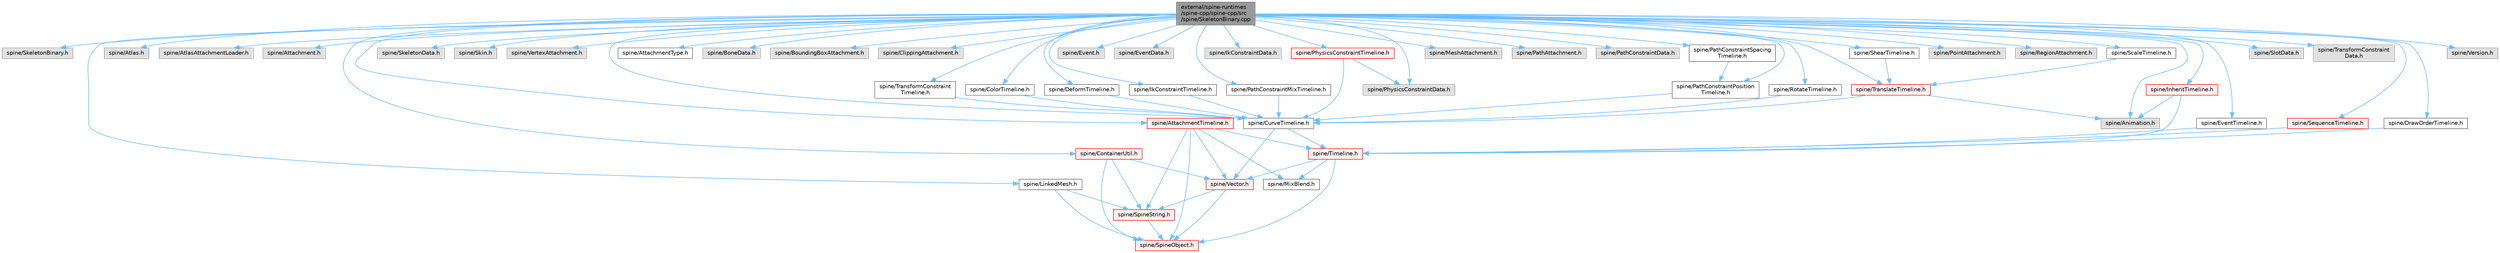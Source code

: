 digraph "external/spine-runtimes/spine-cpp/spine-cpp/src/spine/SkeletonBinary.cpp"
{
 // LATEX_PDF_SIZE
  bgcolor="transparent";
  edge [fontname=Helvetica,fontsize=10,labelfontname=Helvetica,labelfontsize=10];
  node [fontname=Helvetica,fontsize=10,shape=box,height=0.2,width=0.4];
  Node1 [id="Node000001",label="external/spine-runtimes\l/spine-cpp/spine-cpp/src\l/spine/SkeletonBinary.cpp",height=0.2,width=0.4,color="gray40", fillcolor="grey60", style="filled", fontcolor="black",tooltip=" "];
  Node1 -> Node2 [id="edge1_Node000001_Node000002",color="steelblue1",style="solid",tooltip=" "];
  Node2 [id="Node000002",label="spine/SkeletonBinary.h",height=0.2,width=0.4,color="grey60", fillcolor="#E0E0E0", style="filled",tooltip=" "];
  Node1 -> Node3 [id="edge2_Node000001_Node000003",color="steelblue1",style="solid",tooltip=" "];
  Node3 [id="Node000003",label="spine/Animation.h",height=0.2,width=0.4,color="grey60", fillcolor="#E0E0E0", style="filled",tooltip=" "];
  Node1 -> Node4 [id="edge3_Node000001_Node000004",color="steelblue1",style="solid",tooltip=" "];
  Node4 [id="Node000004",label="spine/Atlas.h",height=0.2,width=0.4,color="grey60", fillcolor="#E0E0E0", style="filled",tooltip=" "];
  Node1 -> Node5 [id="edge4_Node000001_Node000005",color="steelblue1",style="solid",tooltip=" "];
  Node5 [id="Node000005",label="spine/AtlasAttachmentLoader.h",height=0.2,width=0.4,color="grey60", fillcolor="#E0E0E0", style="filled",tooltip=" "];
  Node1 -> Node6 [id="edge5_Node000001_Node000006",color="steelblue1",style="solid",tooltip=" "];
  Node6 [id="Node000006",label="spine/Attachment.h",height=0.2,width=0.4,color="grey60", fillcolor="#E0E0E0", style="filled",tooltip=" "];
  Node1 -> Node7 [id="edge6_Node000001_Node000007",color="steelblue1",style="solid",tooltip=" "];
  Node7 [id="Node000007",label="spine/CurveTimeline.h",height=0.2,width=0.4,color="grey40", fillcolor="white", style="filled",URL="$_curve_timeline_8h.html",tooltip=" "];
  Node7 -> Node8 [id="edge7_Node000007_Node000008",color="steelblue1",style="solid",tooltip=" "];
  Node8 [id="Node000008",label="spine/Timeline.h",height=0.2,width=0.4,color="red", fillcolor="#FFF0F0", style="filled",URL="$_timeline_8h.html",tooltip=" "];
  Node8 -> Node11 [id="edge8_Node000008_Node000011",color="steelblue1",style="solid",tooltip=" "];
  Node11 [id="Node000011",label="spine/Vector.h",height=0.2,width=0.4,color="red", fillcolor="#FFF0F0", style="filled",URL="$external_2spine-runtimes_2spine-cpp_2spine-cpp_2include_2spine_2vector_8h.html",tooltip=" "];
  Node11 -> Node13 [id="edge9_Node000011_Node000013",color="steelblue1",style="solid",tooltip=" "];
  Node13 [id="Node000013",label="spine/SpineObject.h",height=0.2,width=0.4,color="red", fillcolor="#FFF0F0", style="filled",URL="$_spine_object_8h.html",tooltip=" "];
  Node11 -> Node16 [id="edge10_Node000011_Node000016",color="steelblue1",style="solid",tooltip=" "];
  Node16 [id="Node000016",label="spine/SpineString.h",height=0.2,width=0.4,color="red", fillcolor="#FFF0F0", style="filled",URL="$_spine_string_8h.html",tooltip=" "];
  Node16 -> Node13 [id="edge11_Node000016_Node000013",color="steelblue1",style="solid",tooltip=" "];
  Node8 -> Node166 [id="edge12_Node000008_Node000166",color="steelblue1",style="solid",tooltip=" "];
  Node166 [id="Node000166",label="spine/MixBlend.h",height=0.2,width=0.4,color="grey40", fillcolor="white", style="filled",URL="$_mix_blend_8h.html",tooltip=" "];
  Node8 -> Node13 [id="edge13_Node000008_Node000013",color="steelblue1",style="solid",tooltip=" "];
  Node7 -> Node11 [id="edge14_Node000007_Node000011",color="steelblue1",style="solid",tooltip=" "];
  Node1 -> Node169 [id="edge15_Node000001_Node000169",color="steelblue1",style="solid",tooltip=" "];
  Node169 [id="Node000169",label="spine/LinkedMesh.h",height=0.2,width=0.4,color="grey40", fillcolor="white", style="filled",URL="$_linked_mesh_8h.html",tooltip=" "];
  Node169 -> Node13 [id="edge16_Node000169_Node000013",color="steelblue1",style="solid",tooltip=" "];
  Node169 -> Node16 [id="edge17_Node000169_Node000016",color="steelblue1",style="solid",tooltip=" "];
  Node1 -> Node170 [id="edge18_Node000001_Node000170",color="steelblue1",style="solid",tooltip=" "];
  Node170 [id="Node000170",label="spine/SkeletonData.h",height=0.2,width=0.4,color="grey60", fillcolor="#E0E0E0", style="filled",tooltip=" "];
  Node1 -> Node171 [id="edge19_Node000001_Node000171",color="steelblue1",style="solid",tooltip=" "];
  Node171 [id="Node000171",label="spine/Skin.h",height=0.2,width=0.4,color="grey60", fillcolor="#E0E0E0", style="filled",tooltip=" "];
  Node1 -> Node172 [id="edge20_Node000001_Node000172",color="steelblue1",style="solid",tooltip=" "];
  Node172 [id="Node000172",label="spine/VertexAttachment.h",height=0.2,width=0.4,color="grey60", fillcolor="#E0E0E0", style="filled",tooltip=" "];
  Node1 -> Node173 [id="edge21_Node000001_Node000173",color="steelblue1",style="solid",tooltip=" "];
  Node173 [id="Node000173",label="spine/AttachmentTimeline.h",height=0.2,width=0.4,color="red", fillcolor="#FFF0F0", style="filled",URL="$_attachment_timeline_8h.html",tooltip=" "];
  Node173 -> Node8 [id="edge22_Node000173_Node000008",color="steelblue1",style="solid",tooltip=" "];
  Node173 -> Node13 [id="edge23_Node000173_Node000013",color="steelblue1",style="solid",tooltip=" "];
  Node173 -> Node11 [id="edge24_Node000173_Node000011",color="steelblue1",style="solid",tooltip=" "];
  Node173 -> Node166 [id="edge25_Node000173_Node000166",color="steelblue1",style="solid",tooltip=" "];
  Node173 -> Node16 [id="edge26_Node000173_Node000016",color="steelblue1",style="solid",tooltip=" "];
  Node1 -> Node174 [id="edge27_Node000001_Node000174",color="steelblue1",style="solid",tooltip=" "];
  Node174 [id="Node000174",label="spine/AttachmentType.h",height=0.2,width=0.4,color="grey40", fillcolor="white", style="filled",URL="$_attachment_type_8h.html",tooltip=" "];
  Node1 -> Node175 [id="edge28_Node000001_Node000175",color="steelblue1",style="solid",tooltip=" "];
  Node175 [id="Node000175",label="spine/BoneData.h",height=0.2,width=0.4,color="grey60", fillcolor="#E0E0E0", style="filled",tooltip=" "];
  Node1 -> Node176 [id="edge29_Node000001_Node000176",color="steelblue1",style="solid",tooltip=" "];
  Node176 [id="Node000176",label="spine/BoundingBoxAttachment.h",height=0.2,width=0.4,color="grey60", fillcolor="#E0E0E0", style="filled",tooltip=" "];
  Node1 -> Node177 [id="edge30_Node000001_Node000177",color="steelblue1",style="solid",tooltip=" "];
  Node177 [id="Node000177",label="spine/ClippingAttachment.h",height=0.2,width=0.4,color="grey60", fillcolor="#E0E0E0", style="filled",tooltip=" "];
  Node1 -> Node178 [id="edge31_Node000001_Node000178",color="steelblue1",style="solid",tooltip=" "];
  Node178 [id="Node000178",label="spine/ColorTimeline.h",height=0.2,width=0.4,color="grey40", fillcolor="white", style="filled",URL="$_color_timeline_8h.html",tooltip=" "];
  Node178 -> Node7 [id="edge32_Node000178_Node000007",color="steelblue1",style="solid",tooltip=" "];
  Node1 -> Node179 [id="edge33_Node000001_Node000179",color="steelblue1",style="solid",tooltip=" "];
  Node179 [id="Node000179",label="spine/ContainerUtil.h",height=0.2,width=0.4,color="red", fillcolor="#FFF0F0", style="filled",URL="$_container_util_8h.html",tooltip=" "];
  Node179 -> Node11 [id="edge34_Node000179_Node000011",color="steelblue1",style="solid",tooltip=" "];
  Node179 -> Node13 [id="edge35_Node000179_Node000013",color="steelblue1",style="solid",tooltip=" "];
  Node179 -> Node16 [id="edge36_Node000179_Node000016",color="steelblue1",style="solid",tooltip=" "];
  Node1 -> Node181 [id="edge37_Node000001_Node000181",color="steelblue1",style="solid",tooltip=" "];
  Node181 [id="Node000181",label="spine/DeformTimeline.h",height=0.2,width=0.4,color="grey40", fillcolor="white", style="filled",URL="$_deform_timeline_8h.html",tooltip=" "];
  Node181 -> Node7 [id="edge38_Node000181_Node000007",color="steelblue1",style="solid",tooltip=" "];
  Node1 -> Node182 [id="edge39_Node000001_Node000182",color="steelblue1",style="solid",tooltip=" "];
  Node182 [id="Node000182",label="spine/DrawOrderTimeline.h",height=0.2,width=0.4,color="grey40", fillcolor="white", style="filled",URL="$_draw_order_timeline_8h.html",tooltip=" "];
  Node182 -> Node8 [id="edge40_Node000182_Node000008",color="steelblue1",style="solid",tooltip=" "];
  Node1 -> Node183 [id="edge41_Node000001_Node000183",color="steelblue1",style="solid",tooltip=" "];
  Node183 [id="Node000183",label="spine/Event.h",height=0.2,width=0.4,color="grey60", fillcolor="#E0E0E0", style="filled",tooltip=" "];
  Node1 -> Node184 [id="edge42_Node000001_Node000184",color="steelblue1",style="solid",tooltip=" "];
  Node184 [id="Node000184",label="spine/EventData.h",height=0.2,width=0.4,color="grey60", fillcolor="#E0E0E0", style="filled",tooltip=" "];
  Node1 -> Node185 [id="edge43_Node000001_Node000185",color="steelblue1",style="solid",tooltip=" "];
  Node185 [id="Node000185",label="spine/EventTimeline.h",height=0.2,width=0.4,color="grey40", fillcolor="white", style="filled",URL="$_event_timeline_8h.html",tooltip=" "];
  Node185 -> Node8 [id="edge44_Node000185_Node000008",color="steelblue1",style="solid",tooltip=" "];
  Node1 -> Node186 [id="edge45_Node000001_Node000186",color="steelblue1",style="solid",tooltip=" "];
  Node186 [id="Node000186",label="spine/IkConstraintData.h",height=0.2,width=0.4,color="grey60", fillcolor="#E0E0E0", style="filled",tooltip=" "];
  Node1 -> Node187 [id="edge46_Node000001_Node000187",color="steelblue1",style="solid",tooltip=" "];
  Node187 [id="Node000187",label="spine/IkConstraintTimeline.h",height=0.2,width=0.4,color="grey40", fillcolor="white", style="filled",URL="$_ik_constraint_timeline_8h.html",tooltip=" "];
  Node187 -> Node7 [id="edge47_Node000187_Node000007",color="steelblue1",style="solid",tooltip=" "];
  Node1 -> Node188 [id="edge48_Node000001_Node000188",color="steelblue1",style="solid",tooltip=" "];
  Node188 [id="Node000188",label="spine/InheritTimeline.h",height=0.2,width=0.4,color="red", fillcolor="#FFF0F0", style="filled",URL="$_inherit_timeline_8h.html",tooltip=" "];
  Node188 -> Node8 [id="edge49_Node000188_Node000008",color="steelblue1",style="solid",tooltip=" "];
  Node188 -> Node3 [id="edge50_Node000188_Node000003",color="steelblue1",style="solid",tooltip=" "];
  Node1 -> Node190 [id="edge51_Node000001_Node000190",color="steelblue1",style="solid",tooltip=" "];
  Node190 [id="Node000190",label="spine/MeshAttachment.h",height=0.2,width=0.4,color="grey60", fillcolor="#E0E0E0", style="filled",tooltip=" "];
  Node1 -> Node191 [id="edge52_Node000001_Node000191",color="steelblue1",style="solid",tooltip=" "];
  Node191 [id="Node000191",label="spine/PathAttachment.h",height=0.2,width=0.4,color="grey60", fillcolor="#E0E0E0", style="filled",tooltip=" "];
  Node1 -> Node192 [id="edge53_Node000001_Node000192",color="steelblue1",style="solid",tooltip=" "];
  Node192 [id="Node000192",label="spine/PathConstraintData.h",height=0.2,width=0.4,color="grey60", fillcolor="#E0E0E0", style="filled",tooltip=" "];
  Node1 -> Node193 [id="edge54_Node000001_Node000193",color="steelblue1",style="solid",tooltip=" "];
  Node193 [id="Node000193",label="spine/PathConstraintMixTimeline.h",height=0.2,width=0.4,color="grey40", fillcolor="white", style="filled",URL="$_path_constraint_mix_timeline_8h.html",tooltip=" "];
  Node193 -> Node7 [id="edge55_Node000193_Node000007",color="steelblue1",style="solid",tooltip=" "];
  Node1 -> Node194 [id="edge56_Node000001_Node000194",color="steelblue1",style="solid",tooltip=" "];
  Node194 [id="Node000194",label="spine/PathConstraintPosition\lTimeline.h",height=0.2,width=0.4,color="grey40", fillcolor="white", style="filled",URL="$_path_constraint_position_timeline_8h.html",tooltip=" "];
  Node194 -> Node7 [id="edge57_Node000194_Node000007",color="steelblue1",style="solid",tooltip=" "];
  Node1 -> Node195 [id="edge58_Node000001_Node000195",color="steelblue1",style="solid",tooltip=" "];
  Node195 [id="Node000195",label="spine/PathConstraintSpacing\lTimeline.h",height=0.2,width=0.4,color="grey40", fillcolor="white", style="filled",URL="$_path_constraint_spacing_timeline_8h.html",tooltip=" "];
  Node195 -> Node194 [id="edge59_Node000195_Node000194",color="steelblue1",style="solid",tooltip=" "];
  Node1 -> Node196 [id="edge60_Node000001_Node000196",color="steelblue1",style="solid",tooltip=" "];
  Node196 [id="Node000196",label="spine/PhysicsConstraintData.h",height=0.2,width=0.4,color="grey60", fillcolor="#E0E0E0", style="filled",tooltip=" "];
  Node1 -> Node197 [id="edge61_Node000001_Node000197",color="steelblue1",style="solid",tooltip=" "];
  Node197 [id="Node000197",label="spine/PhysicsConstraintTimeline.h",height=0.2,width=0.4,color="red", fillcolor="#FFF0F0", style="filled",URL="$_physics_constraint_timeline_8h.html",tooltip=" "];
  Node197 -> Node7 [id="edge62_Node000197_Node000007",color="steelblue1",style="solid",tooltip=" "];
  Node197 -> Node196 [id="edge63_Node000197_Node000196",color="steelblue1",style="solid",tooltip=" "];
  Node1 -> Node199 [id="edge64_Node000001_Node000199",color="steelblue1",style="solid",tooltip=" "];
  Node199 [id="Node000199",label="spine/PointAttachment.h",height=0.2,width=0.4,color="grey60", fillcolor="#E0E0E0", style="filled",tooltip=" "];
  Node1 -> Node200 [id="edge65_Node000001_Node000200",color="steelblue1",style="solid",tooltip=" "];
  Node200 [id="Node000200",label="spine/RegionAttachment.h",height=0.2,width=0.4,color="grey60", fillcolor="#E0E0E0", style="filled",tooltip=" "];
  Node1 -> Node201 [id="edge66_Node000001_Node000201",color="steelblue1",style="solid",tooltip=" "];
  Node201 [id="Node000201",label="spine/RotateTimeline.h",height=0.2,width=0.4,color="grey40", fillcolor="white", style="filled",URL="$_rotate_timeline_8h.html",tooltip=" "];
  Node201 -> Node7 [id="edge67_Node000201_Node000007",color="steelblue1",style="solid",tooltip=" "];
  Node1 -> Node202 [id="edge68_Node000001_Node000202",color="steelblue1",style="solid",tooltip=" "];
  Node202 [id="Node000202",label="spine/ScaleTimeline.h",height=0.2,width=0.4,color="grey40", fillcolor="white", style="filled",URL="$_scale_timeline_8h.html",tooltip=" "];
  Node202 -> Node203 [id="edge69_Node000202_Node000203",color="steelblue1",style="solid",tooltip=" "];
  Node203 [id="Node000203",label="spine/TranslateTimeline.h",height=0.2,width=0.4,color="red", fillcolor="#FFF0F0", style="filled",URL="$_translate_timeline_8h.html",tooltip=" "];
  Node203 -> Node7 [id="edge70_Node000203_Node000007",color="steelblue1",style="solid",tooltip=" "];
  Node203 -> Node3 [id="edge71_Node000203_Node000003",color="steelblue1",style="solid",tooltip=" "];
  Node1 -> Node204 [id="edge72_Node000001_Node000204",color="steelblue1",style="solid",tooltip=" "];
  Node204 [id="Node000204",label="spine/ShearTimeline.h",height=0.2,width=0.4,color="grey40", fillcolor="white", style="filled",URL="$_shear_timeline_8h.html",tooltip=" "];
  Node204 -> Node203 [id="edge73_Node000204_Node000203",color="steelblue1",style="solid",tooltip=" "];
  Node1 -> Node205 [id="edge74_Node000001_Node000205",color="steelblue1",style="solid",tooltip=" "];
  Node205 [id="Node000205",label="spine/SlotData.h",height=0.2,width=0.4,color="grey60", fillcolor="#E0E0E0", style="filled",tooltip=" "];
  Node1 -> Node206 [id="edge75_Node000001_Node000206",color="steelblue1",style="solid",tooltip=" "];
  Node206 [id="Node000206",label="spine/TransformConstraint\lData.h",height=0.2,width=0.4,color="grey60", fillcolor="#E0E0E0", style="filled",tooltip=" "];
  Node1 -> Node207 [id="edge76_Node000001_Node000207",color="steelblue1",style="solid",tooltip=" "];
  Node207 [id="Node000207",label="spine/TransformConstraint\lTimeline.h",height=0.2,width=0.4,color="grey40", fillcolor="white", style="filled",URL="$_transform_constraint_timeline_8h.html",tooltip=" "];
  Node207 -> Node7 [id="edge77_Node000207_Node000007",color="steelblue1",style="solid",tooltip=" "];
  Node1 -> Node203 [id="edge78_Node000001_Node000203",color="steelblue1",style="solid",tooltip=" "];
  Node1 -> Node208 [id="edge79_Node000001_Node000208",color="steelblue1",style="solid",tooltip=" "];
  Node208 [id="Node000208",label="spine/SequenceTimeline.h",height=0.2,width=0.4,color="red", fillcolor="#FFF0F0", style="filled",URL="$_sequence_timeline_8h.html",tooltip=" "];
  Node208 -> Node8 [id="edge80_Node000208_Node000008",color="steelblue1",style="solid",tooltip=" "];
  Node1 -> Node210 [id="edge81_Node000001_Node000210",color="steelblue1",style="solid",tooltip=" "];
  Node210 [id="Node000210",label="spine/Version.h",height=0.2,width=0.4,color="grey60", fillcolor="#E0E0E0", style="filled",tooltip=" "];
}
